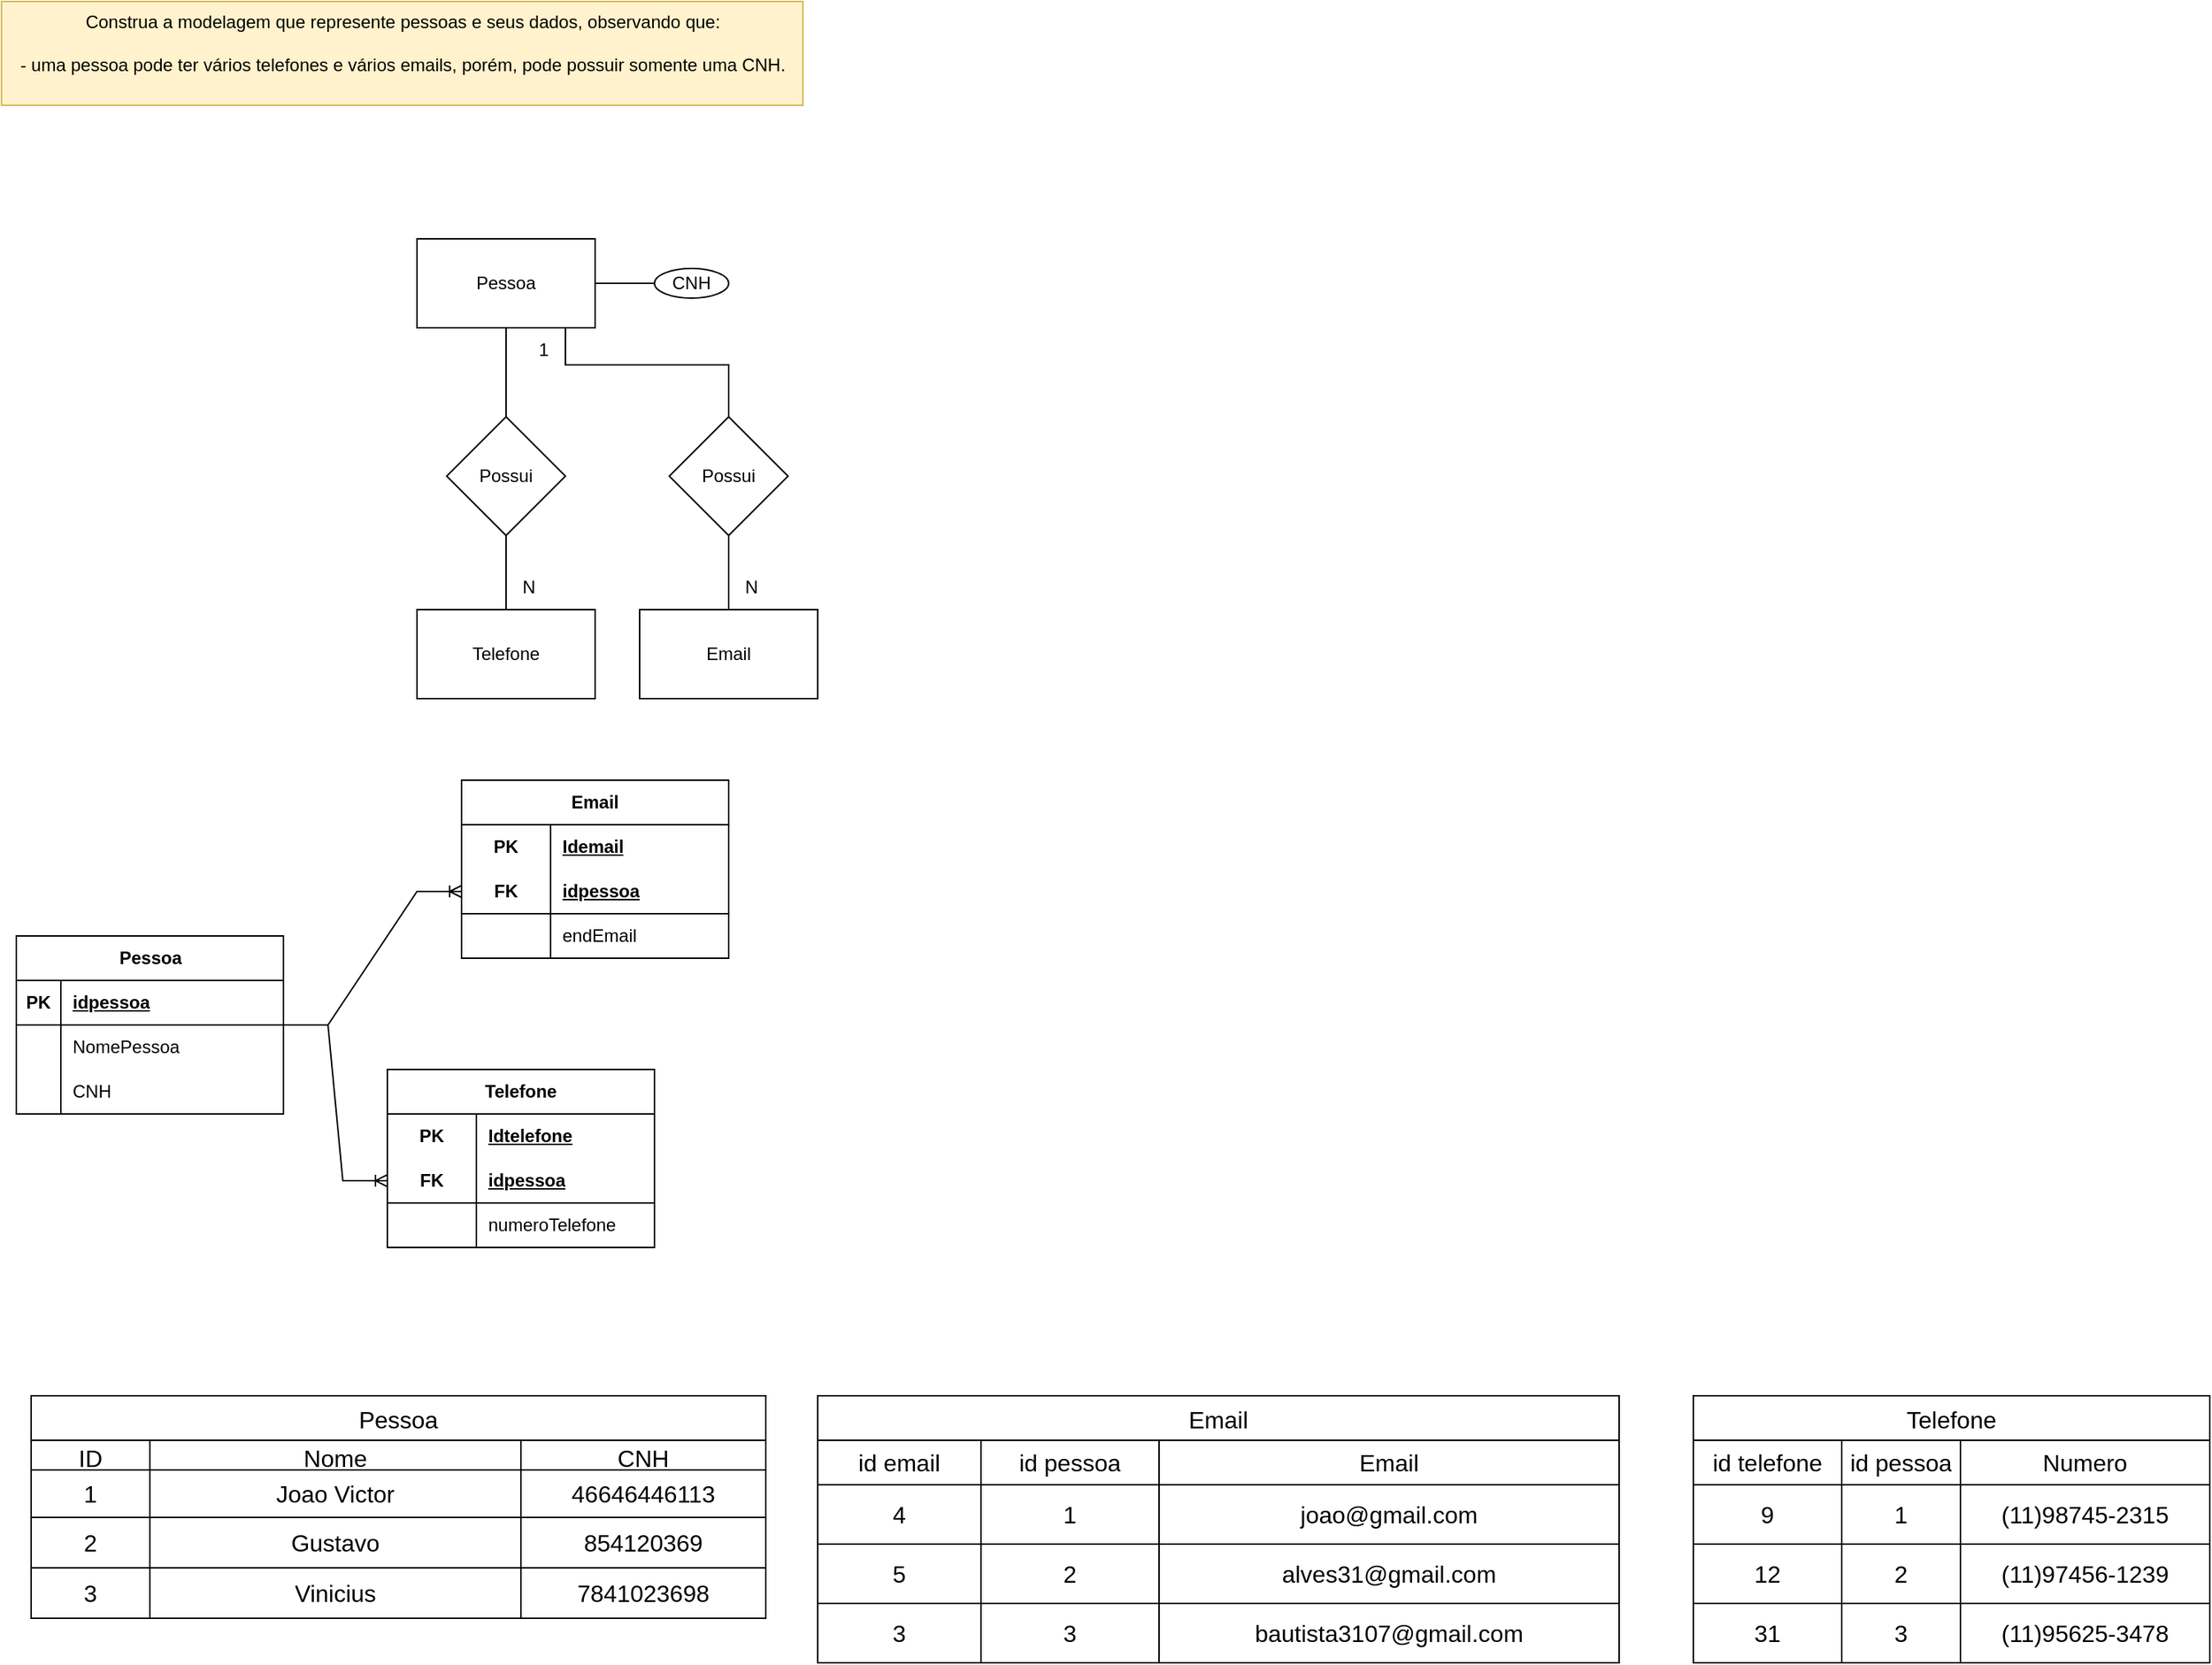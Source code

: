 <mxfile version="21.6.5" type="device">
  <diagram name="Página-1" id="l6b_XWDFIZ8u5RBO4dO6">
    <mxGraphModel dx="1750" dy="957" grid="1" gridSize="10" guides="1" tooltips="1" connect="1" arrows="1" fold="1" page="1" pageScale="1" pageWidth="827" pageHeight="1169" math="0" shadow="0">
      <root>
        <mxCell id="0" />
        <mxCell id="1" parent="0" />
        <mxCell id="OaRyaxIgk3GMBfOHxVnd-1" value="&lt;div&gt;Construa a modelagem que represente pessoas e seus dados, observando que:&lt;/div&gt;&lt;div&gt;&lt;br&gt;&lt;/div&gt;&lt;div&gt;- uma pessoa pode ter vários telefones e vários emails, porém, pode possuir somente uma CNH.&lt;/div&gt;&lt;div&gt;&lt;br&gt;&lt;/div&gt;" style="text;html=1;align=center;verticalAlign=middle;resizable=0;points=[];autosize=1;strokeColor=#d6b656;fillColor=#fff2cc;gradientColor=none;" parent="1" vertex="1">
          <mxGeometry width="540" height="70" as="geometry" />
        </mxCell>
        <mxCell id="OaRyaxIgk3GMBfOHxVnd-6" style="edgeStyle=orthogonalEdgeStyle;rounded=0;orthogonalLoop=1;jettySize=auto;html=1;exitX=1;exitY=0.5;exitDx=0;exitDy=0;entryX=0;entryY=0.5;entryDx=0;entryDy=0;endArrow=none;endFill=0;" parent="1" source="OaRyaxIgk3GMBfOHxVnd-2" target="OaRyaxIgk3GMBfOHxVnd-5" edge="1">
          <mxGeometry relative="1" as="geometry" />
        </mxCell>
        <mxCell id="OaRyaxIgk3GMBfOHxVnd-8" style="edgeStyle=orthogonalEdgeStyle;rounded=0;orthogonalLoop=1;jettySize=auto;html=1;exitX=0.5;exitY=1;exitDx=0;exitDy=0;entryX=0.5;entryY=0;entryDx=0;entryDy=0;endArrow=none;endFill=0;" parent="1" source="OaRyaxIgk3GMBfOHxVnd-2" target="OaRyaxIgk3GMBfOHxVnd-7" edge="1">
          <mxGeometry relative="1" as="geometry" />
        </mxCell>
        <mxCell id="g482qaSRA9LcrykWl3gr-3" style="edgeStyle=orthogonalEdgeStyle;rounded=0;orthogonalLoop=1;jettySize=auto;html=1;exitX=1;exitY=1;exitDx=0;exitDy=0;entryX=0.5;entryY=0;entryDx=0;entryDy=0;endArrow=none;endFill=0;" parent="1" source="OaRyaxIgk3GMBfOHxVnd-2" target="g482qaSRA9LcrykWl3gr-2" edge="1">
          <mxGeometry relative="1" as="geometry">
            <Array as="points">
              <mxPoint x="380" y="220" />
              <mxPoint x="380" y="245" />
              <mxPoint x="490" y="245" />
            </Array>
          </mxGeometry>
        </mxCell>
        <mxCell id="OaRyaxIgk3GMBfOHxVnd-2" value="Pessoa" style="rounded=0;whiteSpace=wrap;html=1;" parent="1" vertex="1">
          <mxGeometry x="280" y="160" width="120" height="60" as="geometry" />
        </mxCell>
        <mxCell id="OaRyaxIgk3GMBfOHxVnd-3" value="Telefone" style="rounded=0;whiteSpace=wrap;html=1;" parent="1" vertex="1">
          <mxGeometry x="280" y="410" width="120" height="60" as="geometry" />
        </mxCell>
        <mxCell id="OaRyaxIgk3GMBfOHxVnd-4" value="Email" style="rounded=0;whiteSpace=wrap;html=1;" parent="1" vertex="1">
          <mxGeometry x="430" y="410" width="120" height="60" as="geometry" />
        </mxCell>
        <mxCell id="OaRyaxIgk3GMBfOHxVnd-5" value="CNH" style="ellipse;whiteSpace=wrap;html=1;" parent="1" vertex="1">
          <mxGeometry x="440" y="180" width="50" height="20" as="geometry" />
        </mxCell>
        <mxCell id="OaRyaxIgk3GMBfOHxVnd-9" style="edgeStyle=orthogonalEdgeStyle;rounded=0;orthogonalLoop=1;jettySize=auto;html=1;exitX=0.5;exitY=1;exitDx=0;exitDy=0;entryX=0.5;entryY=0;entryDx=0;entryDy=0;endArrow=none;endFill=0;" parent="1" source="OaRyaxIgk3GMBfOHxVnd-7" target="OaRyaxIgk3GMBfOHxVnd-3" edge="1">
          <mxGeometry relative="1" as="geometry" />
        </mxCell>
        <mxCell id="OaRyaxIgk3GMBfOHxVnd-12" style="edgeStyle=orthogonalEdgeStyle;rounded=0;orthogonalLoop=1;jettySize=auto;html=1;exitX=0.5;exitY=1;exitDx=0;exitDy=0;entryX=0.5;entryY=0;entryDx=0;entryDy=0;endArrow=none;endFill=0;" parent="1" source="g482qaSRA9LcrykWl3gr-2" target="OaRyaxIgk3GMBfOHxVnd-4" edge="1">
          <mxGeometry relative="1" as="geometry">
            <Array as="points">
              <mxPoint x="490" y="340" />
              <mxPoint x="490" y="340" />
            </Array>
          </mxGeometry>
        </mxCell>
        <mxCell id="OaRyaxIgk3GMBfOHxVnd-7" value="Possui" style="rhombus;whiteSpace=wrap;html=1;" parent="1" vertex="1">
          <mxGeometry x="300" y="280" width="80" height="80" as="geometry" />
        </mxCell>
        <mxCell id="OaRyaxIgk3GMBfOHxVnd-10" value="N" style="text;html=1;align=center;verticalAlign=middle;resizable=0;points=[];autosize=1;strokeColor=none;fillColor=none;" parent="1" vertex="1">
          <mxGeometry x="340" y="380" width="30" height="30" as="geometry" />
        </mxCell>
        <mxCell id="OaRyaxIgk3GMBfOHxVnd-11" value="1" style="text;html=1;align=center;verticalAlign=middle;resizable=0;points=[];autosize=1;strokeColor=none;fillColor=none;" parent="1" vertex="1">
          <mxGeometry x="350" y="220" width="30" height="30" as="geometry" />
        </mxCell>
        <mxCell id="OaRyaxIgk3GMBfOHxVnd-13" value="N" style="text;html=1;align=center;verticalAlign=middle;resizable=0;points=[];autosize=1;strokeColor=none;fillColor=none;" parent="1" vertex="1">
          <mxGeometry x="490" y="380" width="30" height="30" as="geometry" />
        </mxCell>
        <mxCell id="g482qaSRA9LcrykWl3gr-2" value="Possui" style="rhombus;whiteSpace=wrap;html=1;" parent="1" vertex="1">
          <mxGeometry x="450" y="280" width="80" height="80" as="geometry" />
        </mxCell>
        <mxCell id="SfP9UVaKQcGjD4zLU8Iy-1" value="Telefone" style="shape=table;startSize=30;container=1;collapsible=1;childLayout=tableLayout;fixedRows=1;rowLines=0;fontStyle=1;align=center;resizeLast=1;html=1;whiteSpace=wrap;" vertex="1" parent="1">
          <mxGeometry x="260" y="720" width="180" height="120" as="geometry" />
        </mxCell>
        <mxCell id="SfP9UVaKQcGjD4zLU8Iy-2" value="" style="shape=tableRow;horizontal=0;startSize=0;swimlaneHead=0;swimlaneBody=0;fillColor=none;collapsible=0;dropTarget=0;points=[[0,0.5],[1,0.5]];portConstraint=eastwest;top=0;left=0;right=0;bottom=0;html=1;" vertex="1" parent="SfP9UVaKQcGjD4zLU8Iy-1">
          <mxGeometry y="30" width="180" height="30" as="geometry" />
        </mxCell>
        <mxCell id="SfP9UVaKQcGjD4zLU8Iy-3" value="PK" style="shape=partialRectangle;connectable=0;fillColor=none;top=0;left=0;bottom=0;right=0;fontStyle=1;overflow=hidden;html=1;whiteSpace=wrap;" vertex="1" parent="SfP9UVaKQcGjD4zLU8Iy-2">
          <mxGeometry width="60" height="30" as="geometry">
            <mxRectangle width="60" height="30" as="alternateBounds" />
          </mxGeometry>
        </mxCell>
        <mxCell id="SfP9UVaKQcGjD4zLU8Iy-4" value="Idtelefone" style="shape=partialRectangle;connectable=0;fillColor=none;top=0;left=0;bottom=0;right=0;align=left;spacingLeft=6;fontStyle=5;overflow=hidden;html=1;whiteSpace=wrap;" vertex="1" parent="SfP9UVaKQcGjD4zLU8Iy-2">
          <mxGeometry x="60" width="120" height="30" as="geometry">
            <mxRectangle width="120" height="30" as="alternateBounds" />
          </mxGeometry>
        </mxCell>
        <mxCell id="SfP9UVaKQcGjD4zLU8Iy-5" value="" style="shape=tableRow;horizontal=0;startSize=0;swimlaneHead=0;swimlaneBody=0;fillColor=none;collapsible=0;dropTarget=0;points=[[0,0.5],[1,0.5]];portConstraint=eastwest;top=0;left=0;right=0;bottom=1;html=1;" vertex="1" parent="SfP9UVaKQcGjD4zLU8Iy-1">
          <mxGeometry y="60" width="180" height="30" as="geometry" />
        </mxCell>
        <mxCell id="SfP9UVaKQcGjD4zLU8Iy-6" value="FK" style="shape=partialRectangle;connectable=0;fillColor=none;top=0;left=0;bottom=0;right=0;fontStyle=1;overflow=hidden;html=1;whiteSpace=wrap;" vertex="1" parent="SfP9UVaKQcGjD4zLU8Iy-5">
          <mxGeometry width="60" height="30" as="geometry">
            <mxRectangle width="60" height="30" as="alternateBounds" />
          </mxGeometry>
        </mxCell>
        <mxCell id="SfP9UVaKQcGjD4zLU8Iy-7" value="idpessoa" style="shape=partialRectangle;connectable=0;fillColor=none;top=0;left=0;bottom=0;right=0;align=left;spacingLeft=6;fontStyle=5;overflow=hidden;html=1;whiteSpace=wrap;" vertex="1" parent="SfP9UVaKQcGjD4zLU8Iy-5">
          <mxGeometry x="60" width="120" height="30" as="geometry">
            <mxRectangle width="120" height="30" as="alternateBounds" />
          </mxGeometry>
        </mxCell>
        <mxCell id="SfP9UVaKQcGjD4zLU8Iy-11" value="" style="shape=tableRow;horizontal=0;startSize=0;swimlaneHead=0;swimlaneBody=0;fillColor=none;collapsible=0;dropTarget=0;points=[[0,0.5],[1,0.5]];portConstraint=eastwest;top=0;left=0;right=0;bottom=0;html=1;" vertex="1" parent="SfP9UVaKQcGjD4zLU8Iy-1">
          <mxGeometry y="90" width="180" height="30" as="geometry" />
        </mxCell>
        <mxCell id="SfP9UVaKQcGjD4zLU8Iy-12" value="" style="shape=partialRectangle;connectable=0;fillColor=none;top=0;left=0;bottom=0;right=0;editable=1;overflow=hidden;html=1;whiteSpace=wrap;" vertex="1" parent="SfP9UVaKQcGjD4zLU8Iy-11">
          <mxGeometry width="60" height="30" as="geometry">
            <mxRectangle width="60" height="30" as="alternateBounds" />
          </mxGeometry>
        </mxCell>
        <mxCell id="SfP9UVaKQcGjD4zLU8Iy-13" value="numeroTelefone" style="shape=partialRectangle;connectable=0;fillColor=none;top=0;left=0;bottom=0;right=0;align=left;spacingLeft=6;overflow=hidden;html=1;whiteSpace=wrap;" vertex="1" parent="SfP9UVaKQcGjD4zLU8Iy-11">
          <mxGeometry x="60" width="120" height="30" as="geometry">
            <mxRectangle width="120" height="30" as="alternateBounds" />
          </mxGeometry>
        </mxCell>
        <mxCell id="SfP9UVaKQcGjD4zLU8Iy-14" value="Email" style="shape=table;startSize=30;container=1;collapsible=1;childLayout=tableLayout;fixedRows=1;rowLines=0;fontStyle=1;align=center;resizeLast=1;html=1;whiteSpace=wrap;" vertex="1" parent="1">
          <mxGeometry x="310" y="525" width="180" height="120" as="geometry" />
        </mxCell>
        <mxCell id="SfP9UVaKQcGjD4zLU8Iy-15" value="" style="shape=tableRow;horizontal=0;startSize=0;swimlaneHead=0;swimlaneBody=0;fillColor=none;collapsible=0;dropTarget=0;points=[[0,0.5],[1,0.5]];portConstraint=eastwest;top=0;left=0;right=0;bottom=0;html=1;" vertex="1" parent="SfP9UVaKQcGjD4zLU8Iy-14">
          <mxGeometry y="30" width="180" height="30" as="geometry" />
        </mxCell>
        <mxCell id="SfP9UVaKQcGjD4zLU8Iy-16" value="PK" style="shape=partialRectangle;connectable=0;fillColor=none;top=0;left=0;bottom=0;right=0;fontStyle=1;overflow=hidden;html=1;whiteSpace=wrap;" vertex="1" parent="SfP9UVaKQcGjD4zLU8Iy-15">
          <mxGeometry width="60" height="30" as="geometry">
            <mxRectangle width="60" height="30" as="alternateBounds" />
          </mxGeometry>
        </mxCell>
        <mxCell id="SfP9UVaKQcGjD4zLU8Iy-17" value="Idemail" style="shape=partialRectangle;connectable=0;fillColor=none;top=0;left=0;bottom=0;right=0;align=left;spacingLeft=6;fontStyle=5;overflow=hidden;html=1;whiteSpace=wrap;" vertex="1" parent="SfP9UVaKQcGjD4zLU8Iy-15">
          <mxGeometry x="60" width="120" height="30" as="geometry">
            <mxRectangle width="120" height="30" as="alternateBounds" />
          </mxGeometry>
        </mxCell>
        <mxCell id="SfP9UVaKQcGjD4zLU8Iy-18" value="" style="shape=tableRow;horizontal=0;startSize=0;swimlaneHead=0;swimlaneBody=0;fillColor=none;collapsible=0;dropTarget=0;points=[[0,0.5],[1,0.5]];portConstraint=eastwest;top=0;left=0;right=0;bottom=1;html=1;" vertex="1" parent="SfP9UVaKQcGjD4zLU8Iy-14">
          <mxGeometry y="60" width="180" height="30" as="geometry" />
        </mxCell>
        <mxCell id="SfP9UVaKQcGjD4zLU8Iy-19" value="FK" style="shape=partialRectangle;connectable=0;fillColor=none;top=0;left=0;bottom=0;right=0;fontStyle=1;overflow=hidden;html=1;whiteSpace=wrap;" vertex="1" parent="SfP9UVaKQcGjD4zLU8Iy-18">
          <mxGeometry width="60" height="30" as="geometry">
            <mxRectangle width="60" height="30" as="alternateBounds" />
          </mxGeometry>
        </mxCell>
        <mxCell id="SfP9UVaKQcGjD4zLU8Iy-20" value="idpessoa" style="shape=partialRectangle;connectable=0;fillColor=none;top=0;left=0;bottom=0;right=0;align=left;spacingLeft=6;fontStyle=5;overflow=hidden;html=1;whiteSpace=wrap;" vertex="1" parent="SfP9UVaKQcGjD4zLU8Iy-18">
          <mxGeometry x="60" width="120" height="30" as="geometry">
            <mxRectangle width="120" height="30" as="alternateBounds" />
          </mxGeometry>
        </mxCell>
        <mxCell id="SfP9UVaKQcGjD4zLU8Iy-21" value="" style="shape=tableRow;horizontal=0;startSize=0;swimlaneHead=0;swimlaneBody=0;fillColor=none;collapsible=0;dropTarget=0;points=[[0,0.5],[1,0.5]];portConstraint=eastwest;top=0;left=0;right=0;bottom=0;html=1;" vertex="1" parent="SfP9UVaKQcGjD4zLU8Iy-14">
          <mxGeometry y="90" width="180" height="30" as="geometry" />
        </mxCell>
        <mxCell id="SfP9UVaKQcGjD4zLU8Iy-22" value="" style="shape=partialRectangle;connectable=0;fillColor=none;top=0;left=0;bottom=0;right=0;editable=1;overflow=hidden;html=1;whiteSpace=wrap;" vertex="1" parent="SfP9UVaKQcGjD4zLU8Iy-21">
          <mxGeometry width="60" height="30" as="geometry">
            <mxRectangle width="60" height="30" as="alternateBounds" />
          </mxGeometry>
        </mxCell>
        <mxCell id="SfP9UVaKQcGjD4zLU8Iy-23" value="endEmail" style="shape=partialRectangle;connectable=0;fillColor=none;top=0;left=0;bottom=0;right=0;align=left;spacingLeft=6;overflow=hidden;html=1;whiteSpace=wrap;" vertex="1" parent="SfP9UVaKQcGjD4zLU8Iy-21">
          <mxGeometry x="60" width="120" height="30" as="geometry">
            <mxRectangle width="120" height="30" as="alternateBounds" />
          </mxGeometry>
        </mxCell>
        <mxCell id="SfP9UVaKQcGjD4zLU8Iy-34" value="Pessoa" style="shape=table;startSize=30;container=1;collapsible=1;childLayout=tableLayout;fixedRows=1;rowLines=0;fontStyle=1;align=center;resizeLast=1;html=1;" vertex="1" parent="1">
          <mxGeometry x="10" y="630" width="180" height="120" as="geometry" />
        </mxCell>
        <mxCell id="SfP9UVaKQcGjD4zLU8Iy-35" value="" style="shape=tableRow;horizontal=0;startSize=0;swimlaneHead=0;swimlaneBody=0;fillColor=none;collapsible=0;dropTarget=0;points=[[0,0.5],[1,0.5]];portConstraint=eastwest;top=0;left=0;right=0;bottom=1;" vertex="1" parent="SfP9UVaKQcGjD4zLU8Iy-34">
          <mxGeometry y="30" width="180" height="30" as="geometry" />
        </mxCell>
        <mxCell id="SfP9UVaKQcGjD4zLU8Iy-36" value="PK" style="shape=partialRectangle;connectable=0;fillColor=none;top=0;left=0;bottom=0;right=0;fontStyle=1;overflow=hidden;whiteSpace=wrap;html=1;" vertex="1" parent="SfP9UVaKQcGjD4zLU8Iy-35">
          <mxGeometry width="30" height="30" as="geometry">
            <mxRectangle width="30" height="30" as="alternateBounds" />
          </mxGeometry>
        </mxCell>
        <mxCell id="SfP9UVaKQcGjD4zLU8Iy-37" value="idpessoa" style="shape=partialRectangle;connectable=0;fillColor=none;top=0;left=0;bottom=0;right=0;align=left;spacingLeft=6;fontStyle=5;overflow=hidden;whiteSpace=wrap;html=1;" vertex="1" parent="SfP9UVaKQcGjD4zLU8Iy-35">
          <mxGeometry x="30" width="150" height="30" as="geometry">
            <mxRectangle width="150" height="30" as="alternateBounds" />
          </mxGeometry>
        </mxCell>
        <mxCell id="SfP9UVaKQcGjD4zLU8Iy-38" value="" style="shape=tableRow;horizontal=0;startSize=0;swimlaneHead=0;swimlaneBody=0;fillColor=none;collapsible=0;dropTarget=0;points=[[0,0.5],[1,0.5]];portConstraint=eastwest;top=0;left=0;right=0;bottom=0;" vertex="1" parent="SfP9UVaKQcGjD4zLU8Iy-34">
          <mxGeometry y="60" width="180" height="30" as="geometry" />
        </mxCell>
        <mxCell id="SfP9UVaKQcGjD4zLU8Iy-39" value="" style="shape=partialRectangle;connectable=0;fillColor=none;top=0;left=0;bottom=0;right=0;editable=1;overflow=hidden;whiteSpace=wrap;html=1;" vertex="1" parent="SfP9UVaKQcGjD4zLU8Iy-38">
          <mxGeometry width="30" height="30" as="geometry">
            <mxRectangle width="30" height="30" as="alternateBounds" />
          </mxGeometry>
        </mxCell>
        <mxCell id="SfP9UVaKQcGjD4zLU8Iy-40" value="NomePessoa" style="shape=partialRectangle;connectable=0;fillColor=none;top=0;left=0;bottom=0;right=0;align=left;spacingLeft=6;overflow=hidden;whiteSpace=wrap;html=1;" vertex="1" parent="SfP9UVaKQcGjD4zLU8Iy-38">
          <mxGeometry x="30" width="150" height="30" as="geometry">
            <mxRectangle width="150" height="30" as="alternateBounds" />
          </mxGeometry>
        </mxCell>
        <mxCell id="SfP9UVaKQcGjD4zLU8Iy-60" style="shape=tableRow;horizontal=0;startSize=0;swimlaneHead=0;swimlaneBody=0;fillColor=none;collapsible=0;dropTarget=0;points=[[0,0.5],[1,0.5]];portConstraint=eastwest;top=0;left=0;right=0;bottom=0;" vertex="1" parent="SfP9UVaKQcGjD4zLU8Iy-34">
          <mxGeometry y="90" width="180" height="30" as="geometry" />
        </mxCell>
        <mxCell id="SfP9UVaKQcGjD4zLU8Iy-61" style="shape=partialRectangle;connectable=0;fillColor=none;top=0;left=0;bottom=0;right=0;editable=1;overflow=hidden;whiteSpace=wrap;html=1;" vertex="1" parent="SfP9UVaKQcGjD4zLU8Iy-60">
          <mxGeometry width="30" height="30" as="geometry">
            <mxRectangle width="30" height="30" as="alternateBounds" />
          </mxGeometry>
        </mxCell>
        <mxCell id="SfP9UVaKQcGjD4zLU8Iy-62" value="CNH" style="shape=partialRectangle;connectable=0;fillColor=none;top=0;left=0;bottom=0;right=0;align=left;spacingLeft=6;overflow=hidden;whiteSpace=wrap;html=1;" vertex="1" parent="SfP9UVaKQcGjD4zLU8Iy-60">
          <mxGeometry x="30" width="150" height="30" as="geometry">
            <mxRectangle width="150" height="30" as="alternateBounds" />
          </mxGeometry>
        </mxCell>
        <mxCell id="SfP9UVaKQcGjD4zLU8Iy-63" value="Pessoa" style="shape=table;startSize=30;container=1;collapsible=0;childLayout=tableLayout;strokeColor=default;fontSize=16;" vertex="1" parent="1">
          <mxGeometry x="20" y="940" width="495" height="150" as="geometry" />
        </mxCell>
        <mxCell id="SfP9UVaKQcGjD4zLU8Iy-64" value="" style="shape=tableRow;horizontal=0;startSize=0;swimlaneHead=0;swimlaneBody=0;strokeColor=inherit;top=0;left=0;bottom=0;right=0;collapsible=0;dropTarget=0;fillColor=none;points=[[0,0.5],[1,0.5]];portConstraint=eastwest;fontSize=16;" vertex="1" parent="SfP9UVaKQcGjD4zLU8Iy-63">
          <mxGeometry y="30" width="495" height="20" as="geometry" />
        </mxCell>
        <mxCell id="SfP9UVaKQcGjD4zLU8Iy-65" value="ID" style="shape=partialRectangle;html=1;whiteSpace=wrap;connectable=0;strokeColor=inherit;overflow=hidden;fillColor=none;top=0;left=0;bottom=0;right=0;pointerEvents=1;fontSize=16;" vertex="1" parent="SfP9UVaKQcGjD4zLU8Iy-64">
          <mxGeometry width="80" height="20" as="geometry">
            <mxRectangle width="80" height="20" as="alternateBounds" />
          </mxGeometry>
        </mxCell>
        <mxCell id="SfP9UVaKQcGjD4zLU8Iy-66" value="Nome" style="shape=partialRectangle;html=1;whiteSpace=wrap;connectable=0;strokeColor=inherit;overflow=hidden;fillColor=none;top=0;left=0;bottom=0;right=0;pointerEvents=1;fontSize=16;" vertex="1" parent="SfP9UVaKQcGjD4zLU8Iy-64">
          <mxGeometry x="80" width="250" height="20" as="geometry">
            <mxRectangle width="250" height="20" as="alternateBounds" />
          </mxGeometry>
        </mxCell>
        <mxCell id="SfP9UVaKQcGjD4zLU8Iy-67" value="CNH" style="shape=partialRectangle;html=1;whiteSpace=wrap;connectable=0;strokeColor=inherit;overflow=hidden;fillColor=none;top=0;left=0;bottom=0;right=0;pointerEvents=1;fontSize=16;" vertex="1" parent="SfP9UVaKQcGjD4zLU8Iy-64">
          <mxGeometry x="330" width="165" height="20" as="geometry">
            <mxRectangle width="165" height="20" as="alternateBounds" />
          </mxGeometry>
        </mxCell>
        <mxCell id="SfP9UVaKQcGjD4zLU8Iy-68" value="" style="shape=tableRow;horizontal=0;startSize=0;swimlaneHead=0;swimlaneBody=0;strokeColor=inherit;top=0;left=0;bottom=0;right=0;collapsible=0;dropTarget=0;fillColor=none;points=[[0,0.5],[1,0.5]];portConstraint=eastwest;fontSize=16;" vertex="1" parent="SfP9UVaKQcGjD4zLU8Iy-63">
          <mxGeometry y="50" width="495" height="32" as="geometry" />
        </mxCell>
        <mxCell id="SfP9UVaKQcGjD4zLU8Iy-69" value="1" style="shape=partialRectangle;html=1;whiteSpace=wrap;connectable=0;strokeColor=inherit;overflow=hidden;fillColor=none;top=0;left=0;bottom=0;right=0;pointerEvents=1;fontSize=16;" vertex="1" parent="SfP9UVaKQcGjD4zLU8Iy-68">
          <mxGeometry width="80" height="32" as="geometry">
            <mxRectangle width="80" height="32" as="alternateBounds" />
          </mxGeometry>
        </mxCell>
        <mxCell id="SfP9UVaKQcGjD4zLU8Iy-70" value="Joao Victor" style="shape=partialRectangle;html=1;whiteSpace=wrap;connectable=0;strokeColor=inherit;overflow=hidden;fillColor=none;top=0;left=0;bottom=0;right=0;pointerEvents=1;fontSize=16;" vertex="1" parent="SfP9UVaKQcGjD4zLU8Iy-68">
          <mxGeometry x="80" width="250" height="32" as="geometry">
            <mxRectangle width="250" height="32" as="alternateBounds" />
          </mxGeometry>
        </mxCell>
        <mxCell id="SfP9UVaKQcGjD4zLU8Iy-71" value="46646446113" style="shape=partialRectangle;html=1;whiteSpace=wrap;connectable=0;strokeColor=inherit;overflow=hidden;fillColor=none;top=0;left=0;bottom=0;right=0;pointerEvents=1;fontSize=16;" vertex="1" parent="SfP9UVaKQcGjD4zLU8Iy-68">
          <mxGeometry x="330" width="165" height="32" as="geometry">
            <mxRectangle width="165" height="32" as="alternateBounds" />
          </mxGeometry>
        </mxCell>
        <mxCell id="SfP9UVaKQcGjD4zLU8Iy-72" value="" style="shape=tableRow;horizontal=0;startSize=0;swimlaneHead=0;swimlaneBody=0;strokeColor=inherit;top=0;left=0;bottom=0;right=0;collapsible=0;dropTarget=0;fillColor=none;points=[[0,0.5],[1,0.5]];portConstraint=eastwest;fontSize=16;" vertex="1" parent="SfP9UVaKQcGjD4zLU8Iy-63">
          <mxGeometry y="82" width="495" height="34" as="geometry" />
        </mxCell>
        <mxCell id="SfP9UVaKQcGjD4zLU8Iy-73" value="2" style="shape=partialRectangle;html=1;whiteSpace=wrap;connectable=0;strokeColor=inherit;overflow=hidden;fillColor=none;top=0;left=0;bottom=0;right=0;pointerEvents=1;fontSize=16;" vertex="1" parent="SfP9UVaKQcGjD4zLU8Iy-72">
          <mxGeometry width="80" height="34" as="geometry">
            <mxRectangle width="80" height="34" as="alternateBounds" />
          </mxGeometry>
        </mxCell>
        <mxCell id="SfP9UVaKQcGjD4zLU8Iy-74" value="Gustavo" style="shape=partialRectangle;html=1;whiteSpace=wrap;connectable=0;strokeColor=inherit;overflow=hidden;fillColor=none;top=0;left=0;bottom=0;right=0;pointerEvents=1;fontSize=16;" vertex="1" parent="SfP9UVaKQcGjD4zLU8Iy-72">
          <mxGeometry x="80" width="250" height="34" as="geometry">
            <mxRectangle width="250" height="34" as="alternateBounds" />
          </mxGeometry>
        </mxCell>
        <mxCell id="SfP9UVaKQcGjD4zLU8Iy-75" value="854120369" style="shape=partialRectangle;html=1;whiteSpace=wrap;connectable=0;strokeColor=inherit;overflow=hidden;fillColor=none;top=0;left=0;bottom=0;right=0;pointerEvents=1;fontSize=16;" vertex="1" parent="SfP9UVaKQcGjD4zLU8Iy-72">
          <mxGeometry x="330" width="165" height="34" as="geometry">
            <mxRectangle width="165" height="34" as="alternateBounds" />
          </mxGeometry>
        </mxCell>
        <mxCell id="SfP9UVaKQcGjD4zLU8Iy-79" style="shape=tableRow;horizontal=0;startSize=0;swimlaneHead=0;swimlaneBody=0;strokeColor=inherit;top=0;left=0;bottom=0;right=0;collapsible=0;dropTarget=0;fillColor=none;points=[[0,0.5],[1,0.5]];portConstraint=eastwest;fontSize=16;" vertex="1" parent="SfP9UVaKQcGjD4zLU8Iy-63">
          <mxGeometry y="116" width="495" height="34" as="geometry" />
        </mxCell>
        <mxCell id="SfP9UVaKQcGjD4zLU8Iy-80" value="3" style="shape=partialRectangle;html=1;whiteSpace=wrap;connectable=0;strokeColor=inherit;overflow=hidden;fillColor=none;top=0;left=0;bottom=0;right=0;pointerEvents=1;fontSize=16;" vertex="1" parent="SfP9UVaKQcGjD4zLU8Iy-79">
          <mxGeometry width="80" height="34" as="geometry">
            <mxRectangle width="80" height="34" as="alternateBounds" />
          </mxGeometry>
        </mxCell>
        <mxCell id="SfP9UVaKQcGjD4zLU8Iy-81" value="Vinicius" style="shape=partialRectangle;html=1;whiteSpace=wrap;connectable=0;strokeColor=inherit;overflow=hidden;fillColor=none;top=0;left=0;bottom=0;right=0;pointerEvents=1;fontSize=16;" vertex="1" parent="SfP9UVaKQcGjD4zLU8Iy-79">
          <mxGeometry x="80" width="250" height="34" as="geometry">
            <mxRectangle width="250" height="34" as="alternateBounds" />
          </mxGeometry>
        </mxCell>
        <mxCell id="SfP9UVaKQcGjD4zLU8Iy-82" value="7841023698" style="shape=partialRectangle;html=1;whiteSpace=wrap;connectable=0;strokeColor=inherit;overflow=hidden;fillColor=none;top=0;left=0;bottom=0;right=0;pointerEvents=1;fontSize=16;" vertex="1" parent="SfP9UVaKQcGjD4zLU8Iy-79">
          <mxGeometry x="330" width="165" height="34" as="geometry">
            <mxRectangle width="165" height="34" as="alternateBounds" />
          </mxGeometry>
        </mxCell>
        <mxCell id="SfP9UVaKQcGjD4zLU8Iy-84" value="Email" style="shape=table;startSize=30;container=1;collapsible=0;childLayout=tableLayout;strokeColor=default;fontSize=16;" vertex="1" parent="1">
          <mxGeometry x="550" y="940" width="540" height="180" as="geometry" />
        </mxCell>
        <mxCell id="SfP9UVaKQcGjD4zLU8Iy-85" value="" style="shape=tableRow;horizontal=0;startSize=0;swimlaneHead=0;swimlaneBody=0;strokeColor=inherit;top=0;left=0;bottom=0;right=0;collapsible=0;dropTarget=0;fillColor=none;points=[[0,0.5],[1,0.5]];portConstraint=eastwest;fontSize=16;" vertex="1" parent="SfP9UVaKQcGjD4zLU8Iy-84">
          <mxGeometry y="30" width="540" height="30" as="geometry" />
        </mxCell>
        <mxCell id="SfP9UVaKQcGjD4zLU8Iy-135" value="id email" style="shape=partialRectangle;html=1;whiteSpace=wrap;connectable=0;strokeColor=inherit;overflow=hidden;fillColor=none;top=0;left=0;bottom=0;right=0;pointerEvents=1;fontSize=16;" vertex="1" parent="SfP9UVaKQcGjD4zLU8Iy-85">
          <mxGeometry width="110" height="30" as="geometry">
            <mxRectangle width="110" height="30" as="alternateBounds" />
          </mxGeometry>
        </mxCell>
        <mxCell id="SfP9UVaKQcGjD4zLU8Iy-86" value="id pessoa" style="shape=partialRectangle;html=1;whiteSpace=wrap;connectable=0;strokeColor=inherit;overflow=hidden;fillColor=none;top=0;left=0;bottom=0;right=0;pointerEvents=1;fontSize=16;" vertex="1" parent="SfP9UVaKQcGjD4zLU8Iy-85">
          <mxGeometry x="110" width="120" height="30" as="geometry">
            <mxRectangle width="120" height="30" as="alternateBounds" />
          </mxGeometry>
        </mxCell>
        <mxCell id="SfP9UVaKQcGjD4zLU8Iy-87" value="Email" style="shape=partialRectangle;html=1;whiteSpace=wrap;connectable=0;strokeColor=inherit;overflow=hidden;fillColor=none;top=0;left=0;bottom=0;right=0;pointerEvents=1;fontSize=16;" vertex="1" parent="SfP9UVaKQcGjD4zLU8Iy-85">
          <mxGeometry x="230" width="310" height="30" as="geometry">
            <mxRectangle width="310" height="30" as="alternateBounds" />
          </mxGeometry>
        </mxCell>
        <mxCell id="SfP9UVaKQcGjD4zLU8Iy-89" value="" style="shape=tableRow;horizontal=0;startSize=0;swimlaneHead=0;swimlaneBody=0;strokeColor=inherit;top=0;left=0;bottom=0;right=0;collapsible=0;dropTarget=0;fillColor=none;points=[[0,0.5],[1,0.5]];portConstraint=eastwest;fontSize=16;" vertex="1" parent="SfP9UVaKQcGjD4zLU8Iy-84">
          <mxGeometry y="60" width="540" height="40" as="geometry" />
        </mxCell>
        <mxCell id="SfP9UVaKQcGjD4zLU8Iy-136" value="4" style="shape=partialRectangle;html=1;whiteSpace=wrap;connectable=0;strokeColor=inherit;overflow=hidden;fillColor=none;top=0;left=0;bottom=0;right=0;pointerEvents=1;fontSize=16;" vertex="1" parent="SfP9UVaKQcGjD4zLU8Iy-89">
          <mxGeometry width="110" height="40" as="geometry">
            <mxRectangle width="110" height="40" as="alternateBounds" />
          </mxGeometry>
        </mxCell>
        <mxCell id="SfP9UVaKQcGjD4zLU8Iy-90" value="1" style="shape=partialRectangle;html=1;whiteSpace=wrap;connectable=0;strokeColor=inherit;overflow=hidden;fillColor=none;top=0;left=0;bottom=0;right=0;pointerEvents=1;fontSize=16;" vertex="1" parent="SfP9UVaKQcGjD4zLU8Iy-89">
          <mxGeometry x="110" width="120" height="40" as="geometry">
            <mxRectangle width="120" height="40" as="alternateBounds" />
          </mxGeometry>
        </mxCell>
        <mxCell id="SfP9UVaKQcGjD4zLU8Iy-91" value="joao@gmail.com" style="shape=partialRectangle;html=1;whiteSpace=wrap;connectable=0;strokeColor=inherit;overflow=hidden;fillColor=none;top=0;left=0;bottom=0;right=0;pointerEvents=1;fontSize=16;" vertex="1" parent="SfP9UVaKQcGjD4zLU8Iy-89">
          <mxGeometry x="230" width="310" height="40" as="geometry">
            <mxRectangle width="310" height="40" as="alternateBounds" />
          </mxGeometry>
        </mxCell>
        <mxCell id="SfP9UVaKQcGjD4zLU8Iy-93" value="" style="shape=tableRow;horizontal=0;startSize=0;swimlaneHead=0;swimlaneBody=0;strokeColor=inherit;top=0;left=0;bottom=0;right=0;collapsible=0;dropTarget=0;fillColor=none;points=[[0,0.5],[1,0.5]];portConstraint=eastwest;fontSize=16;" vertex="1" parent="SfP9UVaKQcGjD4zLU8Iy-84">
          <mxGeometry y="100" width="540" height="40" as="geometry" />
        </mxCell>
        <mxCell id="SfP9UVaKQcGjD4zLU8Iy-137" value="5" style="shape=partialRectangle;html=1;whiteSpace=wrap;connectable=0;strokeColor=inherit;overflow=hidden;fillColor=none;top=0;left=0;bottom=0;right=0;pointerEvents=1;fontSize=16;" vertex="1" parent="SfP9UVaKQcGjD4zLU8Iy-93">
          <mxGeometry width="110" height="40" as="geometry">
            <mxRectangle width="110" height="40" as="alternateBounds" />
          </mxGeometry>
        </mxCell>
        <mxCell id="SfP9UVaKQcGjD4zLU8Iy-94" value="2" style="shape=partialRectangle;html=1;whiteSpace=wrap;connectable=0;strokeColor=inherit;overflow=hidden;fillColor=none;top=0;left=0;bottom=0;right=0;pointerEvents=1;fontSize=16;" vertex="1" parent="SfP9UVaKQcGjD4zLU8Iy-93">
          <mxGeometry x="110" width="120" height="40" as="geometry">
            <mxRectangle width="120" height="40" as="alternateBounds" />
          </mxGeometry>
        </mxCell>
        <mxCell id="SfP9UVaKQcGjD4zLU8Iy-95" value="alves31@gmail.com" style="shape=partialRectangle;html=1;whiteSpace=wrap;connectable=0;strokeColor=inherit;overflow=hidden;fillColor=none;top=0;left=0;bottom=0;right=0;pointerEvents=1;fontSize=16;" vertex="1" parent="SfP9UVaKQcGjD4zLU8Iy-93">
          <mxGeometry x="230" width="310" height="40" as="geometry">
            <mxRectangle width="310" height="40" as="alternateBounds" />
          </mxGeometry>
        </mxCell>
        <mxCell id="SfP9UVaKQcGjD4zLU8Iy-97" style="shape=tableRow;horizontal=0;startSize=0;swimlaneHead=0;swimlaneBody=0;strokeColor=inherit;top=0;left=0;bottom=0;right=0;collapsible=0;dropTarget=0;fillColor=none;points=[[0,0.5],[1,0.5]];portConstraint=eastwest;fontSize=16;" vertex="1" parent="SfP9UVaKQcGjD4zLU8Iy-84">
          <mxGeometry y="140" width="540" height="40" as="geometry" />
        </mxCell>
        <mxCell id="SfP9UVaKQcGjD4zLU8Iy-138" value="3" style="shape=partialRectangle;html=1;whiteSpace=wrap;connectable=0;strokeColor=inherit;overflow=hidden;fillColor=none;top=0;left=0;bottom=0;right=0;pointerEvents=1;fontSize=16;" vertex="1" parent="SfP9UVaKQcGjD4zLU8Iy-97">
          <mxGeometry width="110" height="40" as="geometry">
            <mxRectangle width="110" height="40" as="alternateBounds" />
          </mxGeometry>
        </mxCell>
        <mxCell id="SfP9UVaKQcGjD4zLU8Iy-98" value="3" style="shape=partialRectangle;html=1;whiteSpace=wrap;connectable=0;strokeColor=inherit;overflow=hidden;fillColor=none;top=0;left=0;bottom=0;right=0;pointerEvents=1;fontSize=16;" vertex="1" parent="SfP9UVaKQcGjD4zLU8Iy-97">
          <mxGeometry x="110" width="120" height="40" as="geometry">
            <mxRectangle width="120" height="40" as="alternateBounds" />
          </mxGeometry>
        </mxCell>
        <mxCell id="SfP9UVaKQcGjD4zLU8Iy-99" value="bautista3107@gmail.com" style="shape=partialRectangle;html=1;whiteSpace=wrap;connectable=0;strokeColor=inherit;overflow=hidden;fillColor=none;top=0;left=0;bottom=0;right=0;pointerEvents=1;fontSize=16;" vertex="1" parent="SfP9UVaKQcGjD4zLU8Iy-97">
          <mxGeometry x="230" width="310" height="40" as="geometry">
            <mxRectangle width="310" height="40" as="alternateBounds" />
          </mxGeometry>
        </mxCell>
        <mxCell id="SfP9UVaKQcGjD4zLU8Iy-100" value="Telefone" style="shape=table;startSize=30;container=1;collapsible=0;childLayout=tableLayout;strokeColor=default;fontSize=16;" vertex="1" parent="1">
          <mxGeometry x="1140" y="940" width="348" height="180" as="geometry" />
        </mxCell>
        <mxCell id="SfP9UVaKQcGjD4zLU8Iy-116" style="shape=tableRow;horizontal=0;startSize=0;swimlaneHead=0;swimlaneBody=0;strokeColor=inherit;top=0;left=0;bottom=0;right=0;collapsible=0;dropTarget=0;fillColor=none;points=[[0,0.5],[1,0.5]];portConstraint=eastwest;fontSize=16;" vertex="1" parent="SfP9UVaKQcGjD4zLU8Iy-100">
          <mxGeometry y="30" width="348" height="30" as="geometry" />
        </mxCell>
        <mxCell id="SfP9UVaKQcGjD4zLU8Iy-139" value="id telefone" style="shape=partialRectangle;html=1;whiteSpace=wrap;connectable=0;strokeColor=inherit;overflow=hidden;fillColor=none;top=0;left=0;bottom=0;right=0;pointerEvents=1;fontSize=16;" vertex="1" parent="SfP9UVaKQcGjD4zLU8Iy-116">
          <mxGeometry width="100" height="30" as="geometry">
            <mxRectangle width="100" height="30" as="alternateBounds" />
          </mxGeometry>
        </mxCell>
        <mxCell id="SfP9UVaKQcGjD4zLU8Iy-117" value="id pessoa" style="shape=partialRectangle;html=1;whiteSpace=wrap;connectable=0;strokeColor=inherit;overflow=hidden;fillColor=none;top=0;left=0;bottom=0;right=0;pointerEvents=1;fontSize=16;" vertex="1" parent="SfP9UVaKQcGjD4zLU8Iy-116">
          <mxGeometry x="100" width="80" height="30" as="geometry">
            <mxRectangle width="80" height="30" as="alternateBounds" />
          </mxGeometry>
        </mxCell>
        <mxCell id="SfP9UVaKQcGjD4zLU8Iy-118" value="Numero" style="shape=partialRectangle;html=1;whiteSpace=wrap;connectable=0;strokeColor=inherit;overflow=hidden;fillColor=none;top=0;left=0;bottom=0;right=0;pointerEvents=1;fontSize=16;" vertex="1" parent="SfP9UVaKQcGjD4zLU8Iy-116">
          <mxGeometry x="180" width="168" height="30" as="geometry">
            <mxRectangle width="168" height="30" as="alternateBounds" />
          </mxGeometry>
        </mxCell>
        <mxCell id="SfP9UVaKQcGjD4zLU8Iy-101" value="" style="shape=tableRow;horizontal=0;startSize=0;swimlaneHead=0;swimlaneBody=0;strokeColor=inherit;top=0;left=0;bottom=0;right=0;collapsible=0;dropTarget=0;fillColor=none;points=[[0,0.5],[1,0.5]];portConstraint=eastwest;fontSize=16;" vertex="1" parent="SfP9UVaKQcGjD4zLU8Iy-100">
          <mxGeometry y="60" width="348" height="40" as="geometry" />
        </mxCell>
        <mxCell id="SfP9UVaKQcGjD4zLU8Iy-140" value="9" style="shape=partialRectangle;html=1;whiteSpace=wrap;connectable=0;strokeColor=inherit;overflow=hidden;fillColor=none;top=0;left=0;bottom=0;right=0;pointerEvents=1;fontSize=16;" vertex="1" parent="SfP9UVaKQcGjD4zLU8Iy-101">
          <mxGeometry width="100" height="40" as="geometry">
            <mxRectangle width="100" height="40" as="alternateBounds" />
          </mxGeometry>
        </mxCell>
        <mxCell id="SfP9UVaKQcGjD4zLU8Iy-102" value="1" style="shape=partialRectangle;html=1;whiteSpace=wrap;connectable=0;strokeColor=inherit;overflow=hidden;fillColor=none;top=0;left=0;bottom=0;right=0;pointerEvents=1;fontSize=16;" vertex="1" parent="SfP9UVaKQcGjD4zLU8Iy-101">
          <mxGeometry x="100" width="80" height="40" as="geometry">
            <mxRectangle width="80" height="40" as="alternateBounds" />
          </mxGeometry>
        </mxCell>
        <mxCell id="SfP9UVaKQcGjD4zLU8Iy-103" value="(11)98745-2315" style="shape=partialRectangle;html=1;whiteSpace=wrap;connectable=0;strokeColor=inherit;overflow=hidden;fillColor=none;top=0;left=0;bottom=0;right=0;pointerEvents=1;fontSize=16;" vertex="1" parent="SfP9UVaKQcGjD4zLU8Iy-101">
          <mxGeometry x="180" width="168" height="40" as="geometry">
            <mxRectangle width="168" height="40" as="alternateBounds" />
          </mxGeometry>
        </mxCell>
        <mxCell id="SfP9UVaKQcGjD4zLU8Iy-105" value="" style="shape=tableRow;horizontal=0;startSize=0;swimlaneHead=0;swimlaneBody=0;strokeColor=inherit;top=0;left=0;bottom=0;right=0;collapsible=0;dropTarget=0;fillColor=none;points=[[0,0.5],[1,0.5]];portConstraint=eastwest;fontSize=16;" vertex="1" parent="SfP9UVaKQcGjD4zLU8Iy-100">
          <mxGeometry y="100" width="348" height="40" as="geometry" />
        </mxCell>
        <mxCell id="SfP9UVaKQcGjD4zLU8Iy-141" value="12" style="shape=partialRectangle;html=1;whiteSpace=wrap;connectable=0;strokeColor=inherit;overflow=hidden;fillColor=none;top=0;left=0;bottom=0;right=0;pointerEvents=1;fontSize=16;" vertex="1" parent="SfP9UVaKQcGjD4zLU8Iy-105">
          <mxGeometry width="100" height="40" as="geometry">
            <mxRectangle width="100" height="40" as="alternateBounds" />
          </mxGeometry>
        </mxCell>
        <mxCell id="SfP9UVaKQcGjD4zLU8Iy-106" value="2" style="shape=partialRectangle;html=1;whiteSpace=wrap;connectable=0;strokeColor=inherit;overflow=hidden;fillColor=none;top=0;left=0;bottom=0;right=0;pointerEvents=1;fontSize=16;" vertex="1" parent="SfP9UVaKQcGjD4zLU8Iy-105">
          <mxGeometry x="100" width="80" height="40" as="geometry">
            <mxRectangle width="80" height="40" as="alternateBounds" />
          </mxGeometry>
        </mxCell>
        <mxCell id="SfP9UVaKQcGjD4zLU8Iy-107" value="(11)97456-1239" style="shape=partialRectangle;html=1;whiteSpace=wrap;connectable=0;strokeColor=inherit;overflow=hidden;fillColor=none;top=0;left=0;bottom=0;right=0;pointerEvents=1;fontSize=16;" vertex="1" parent="SfP9UVaKQcGjD4zLU8Iy-105">
          <mxGeometry x="180" width="168" height="40" as="geometry">
            <mxRectangle width="168" height="40" as="alternateBounds" />
          </mxGeometry>
        </mxCell>
        <mxCell id="SfP9UVaKQcGjD4zLU8Iy-109" value="" style="shape=tableRow;horizontal=0;startSize=0;swimlaneHead=0;swimlaneBody=0;strokeColor=inherit;top=0;left=0;bottom=0;right=0;collapsible=0;dropTarget=0;fillColor=none;points=[[0,0.5],[1,0.5]];portConstraint=eastwest;fontSize=16;" vertex="1" parent="SfP9UVaKQcGjD4zLU8Iy-100">
          <mxGeometry y="140" width="348" height="40" as="geometry" />
        </mxCell>
        <mxCell id="SfP9UVaKQcGjD4zLU8Iy-142" value="31" style="shape=partialRectangle;html=1;whiteSpace=wrap;connectable=0;strokeColor=inherit;overflow=hidden;fillColor=none;top=0;left=0;bottom=0;right=0;pointerEvents=1;fontSize=16;" vertex="1" parent="SfP9UVaKQcGjD4zLU8Iy-109">
          <mxGeometry width="100" height="40" as="geometry">
            <mxRectangle width="100" height="40" as="alternateBounds" />
          </mxGeometry>
        </mxCell>
        <mxCell id="SfP9UVaKQcGjD4zLU8Iy-110" value="3" style="shape=partialRectangle;html=1;whiteSpace=wrap;connectable=0;strokeColor=inherit;overflow=hidden;fillColor=none;top=0;left=0;bottom=0;right=0;pointerEvents=1;fontSize=16;" vertex="1" parent="SfP9UVaKQcGjD4zLU8Iy-109">
          <mxGeometry x="100" width="80" height="40" as="geometry">
            <mxRectangle width="80" height="40" as="alternateBounds" />
          </mxGeometry>
        </mxCell>
        <mxCell id="SfP9UVaKQcGjD4zLU8Iy-111" value="(11)95625-3478" style="shape=partialRectangle;html=1;whiteSpace=wrap;connectable=0;strokeColor=inherit;overflow=hidden;fillColor=none;top=0;left=0;bottom=0;right=0;pointerEvents=1;fontSize=16;" vertex="1" parent="SfP9UVaKQcGjD4zLU8Iy-109">
          <mxGeometry x="180" width="168" height="40" as="geometry">
            <mxRectangle width="168" height="40" as="alternateBounds" />
          </mxGeometry>
        </mxCell>
        <mxCell id="SfP9UVaKQcGjD4zLU8Iy-125" value="" style="edgeStyle=entityRelationEdgeStyle;fontSize=12;html=1;endArrow=ERoneToMany;rounded=0;entryX=0;entryY=0.5;entryDx=0;entryDy=0;" edge="1" parent="1" target="SfP9UVaKQcGjD4zLU8Iy-5">
          <mxGeometry width="100" height="100" relative="1" as="geometry">
            <mxPoint x="190" y="690" as="sourcePoint" />
            <mxPoint x="260" y="775" as="targetPoint" />
          </mxGeometry>
        </mxCell>
        <mxCell id="SfP9UVaKQcGjD4zLU8Iy-126" value="" style="edgeStyle=entityRelationEdgeStyle;fontSize=12;html=1;endArrow=ERoneToMany;rounded=0;entryX=0;entryY=0.5;entryDx=0;entryDy=0;" edge="1" parent="1" target="SfP9UVaKQcGjD4zLU8Iy-18">
          <mxGeometry width="100" height="100" relative="1" as="geometry">
            <mxPoint x="190" y="690" as="sourcePoint" />
            <mxPoint x="290" y="590" as="targetPoint" />
          </mxGeometry>
        </mxCell>
      </root>
    </mxGraphModel>
  </diagram>
</mxfile>
